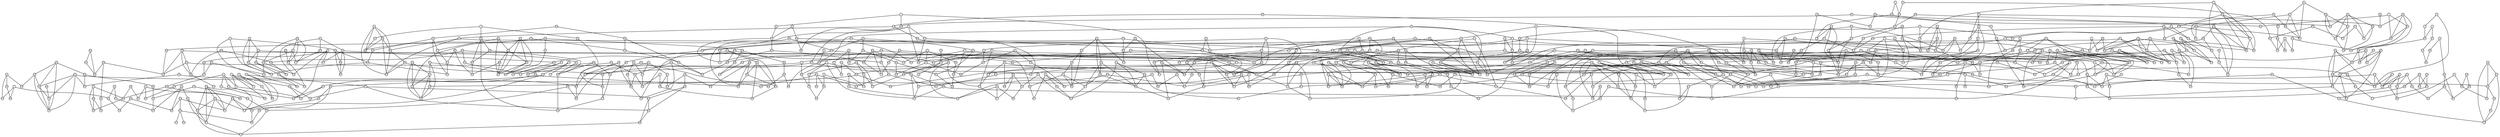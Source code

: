graph G { 
 overlap=false; 
 size = "100,100"; 
node [shape=circle, fixedsize=true, fontsize=5, height=.15];
0[ pos = "7.8,0.1" , label = "0" ]
1[ pos = "1.9,4.8" , label = "1" ]
2[ pos = "4.6,9.2" , label = "2" ]
3[ pos = "5.7,8.8" , label = "3" ]
4[ pos = "6.4,5.5" , label = "4" ]
5[ pos = "9.3,8.6" , label = "5" ]
6[ pos = "6.9,6.4" , label = "6" ]
7[ pos = "5.1,1.3" , label = "7" ]
8[ pos = "0.4,1.3" , label = "8" ]
9[ pos = "2.3,6.5" , label = "9" ]
10[ pos = "0.8,1.2" , label = "10" ]
11[ pos = "9.5,3.2" , label = "11" ]
12[ pos = "4.6,4" , label = "12" ]
13[ pos = "9.7,3.6" , label = "13" ]
14[ pos = "1.5,7.7" , label = "14" ]
15[ pos = "9.7,9.3" , label = "15" ]
16[ pos = "7.8,6.8" , label = "16" ]
17[ pos = "9.4,2.5" , label = "17" ]
18[ pos = "1.2,5.1" , label = "18" ]
19[ pos = "6.5,7.6" , label = "19" ]
20[ pos = "5.8,5.8" , label = "20" ]
21[ pos = "6.2,8" , label = "21" ]
22[ pos = "2.2,6.6" , label = "22" ]
23[ pos = "9.3,7.9" , label = "23" ]
24[ pos = "7.9,6.8" , label = "24" ]
25[ pos = "4.4,3.9" , label = "25" ]
26[ pos = "8.1,3.9" , label = "26" ]
27[ pos = "7.1,2.7" , label = "27" ]
28[ pos = "3.1,2" , label = "28" ]
29[ pos = "1.6,4.7" , label = "29" ]
30[ pos = "4.9,6.5" , label = "30" ]
31[ pos = "9.2,2.8" , label = "31" ]
32[ pos = "3.4,8.6" , label = "32" ]
33[ pos = "0.5,4.6" , label = "33" ]
34[ pos = "9,7" , label = "34" ]
35[ pos = "2.3,4.8" , label = "35" ]
36[ pos = "8,3.7" , label = "36" ]
37[ pos = "2.8,5.4" , label = "37" ]
38[ pos = "0.3,7.4" , label = "38" ]
39[ pos = "3.3,3.4" , label = "39" ]
40[ pos = "9.4,7.7" , label = "40" ]
41[ pos = "7.3,7.5" , label = "41" ]
42[ pos = "6.8,9.7" , label = "42" ]
43[ pos = "5.5,0" , label = "43" ]
44[ pos = "6.9,2.3" , label = "44" ]
45[ pos = "9.9,1.9" , label = "45" ]
46[ pos = "8.8,9.1" , label = "46" ]
47[ pos = "9.9,2.2" , label = "47" ]
48[ pos = "7.8,0.4" , label = "48" ]
49[ pos = "2.1,2" , label = "49" ]
50[ pos = "2.6,9.6" , label = "50" ]
51[ pos = "2,0.6" , label = "51" ]
52[ pos = "3.3,4.9" , label = "52" ]
53[ pos = "6,8.9" , label = "53" ]
54[ pos = "7.5,4.6" , label = "54" ]
55[ pos = "7.5,2.1" , label = "55" ]
56[ pos = "7.5,0.1" , label = "56" ]
57[ pos = "9.7,4.4" , label = "57" ]
58[ pos = "5,0.4" , label = "58" ]
59[ pos = "9.6,1.9" , label = "59" ]
60[ pos = "2.7,9.5" , label = "60" ]
61[ pos = "3.8,1.5" , label = "61" ]
62[ pos = "3.8,3.7" , label = "62" ]
63[ pos = "9,1.6" , label = "63" ]
64[ pos = "9.3,6.3" , label = "64" ]
65[ pos = "8.8,1.9" , label = "65" ]
66[ pos = "5.9,0.9" , label = "66" ]
67[ pos = "7.7,4.4" , label = "67" ]
68[ pos = "1,3.8" , label = "68" ]
69[ pos = "8.5,3.7" , label = "69" ]
70[ pos = "3.6,6.1" , label = "70" ]
71[ pos = "5.8,1.1" , label = "71" ]
72[ pos = "6.2,0.7" , label = "72" ]
73[ pos = "0.7,1.2" , label = "73" ]
74[ pos = "1.1,5.5" , label = "74" ]
75[ pos = "8.3,9" , label = "75" ]
76[ pos = "5,2.2" , label = "76" ]
77[ pos = "5.8,8.9" , label = "77" ]
78[ pos = "1.1,0" , label = "78" ]
79[ pos = "5.7,0.5" , label = "79" ]
80[ pos = "6.3,9.8" , label = "80" ]
81[ pos = "7.6,2.2" , label = "81" ]
82[ pos = "0.7,5.4" , label = "82" ]
83[ pos = "1.8,1.7" , label = "83" ]
84[ pos = "4.4,5.6" , label = "84" ]
85[ pos = "5.4,8" , label = "85" ]
86[ pos = "1.7,1.2" , label = "86" ]
87[ pos = "4.3,3.1" , label = "87" ]
88[ pos = "2,5.1" , label = "88" ]
89[ pos = "9.5,8.3" , label = "89" ]
90[ pos = "0.6,7.8" , label = "90" ]
91[ pos = "2.6,0.9" , label = "91" ]
92[ pos = "5.2,8.4" , label = "92" ]
93[ pos = "5,6.4" , label = "93" ]
94[ pos = "8.4,0.7" , label = "94" ]
95[ pos = "2.1,4.7" , label = "95" ]
96[ pos = "0.5,9.7" , label = "96" ]
97[ pos = "2.1,6.4" , label = "97" ]
98[ pos = "5.1,9.1" , label = "98" ]
99[ pos = "8.1,9.5" , label = "99" ]
100[ pos = "4.7,8.7" , label = "100" ]
101[ pos = "2.7,1.6" , label = "101" ]
102[ pos = "5.2,7.1" , label = "102" ]
103[ pos = "4.7,2.4" , label = "103" ]
104[ pos = "2.2,4.2" , label = "104" ]
105[ pos = "5.9,8" , label = "105" ]
106[ pos = "2.1,8.5" , label = "106" ]
107[ pos = "8.9,7.3" , label = "107" ]
108[ pos = "2.1,3.9" , label = "108" ]
109[ pos = "8.9,0.5" , label = "109" ]
110[ pos = "9.9,1" , label = "110" ]
111[ pos = "0.4,5.6" , label = "111" ]
112[ pos = "6,7.7" , label = "112" ]
113[ pos = "2.1,1.1" , label = "113" ]
114[ pos = "2.1,5.4" , label = "114" ]
115[ pos = "5.9,2" , label = "115" ]
116[ pos = "4.2,8.6" , label = "116" ]
117[ pos = "3.7,4.6" , label = "117" ]
118[ pos = "5.7,8.4" , label = "118" ]
119[ pos = "7,3.1" , label = "119" ]
120[ pos = "7.9,2.9" , label = "120" ]
121[ pos = "1.2,5.2" , label = "121" ]
122[ pos = "6.7,5.3" , label = "122" ]
123[ pos = "2.5,8.8" , label = "123" ]
124[ pos = "9.3,6.7" , label = "124" ]
125[ pos = "4.6,9.2" , label = "125" ]
126[ pos = "7.7,5" , label = "126" ]
127[ pos = "4.8,3.7" , label = "127" ]
128[ pos = "8,2.1" , label = "128" ]
129[ pos = "0.1,5.3" , label = "129" ]
130[ pos = "7.6,1.2" , label = "130" ]
131[ pos = "7.3,7" , label = "131" ]
132[ pos = "9.8,1" , label = "132" ]
133[ pos = "1.6,0.8" , label = "133" ]
134[ pos = "4.7,3.8" , label = "134" ]
135[ pos = "3.9,2.6" , label = "135" ]
136[ pos = "1.9,0.3" , label = "136" ]
137[ pos = "7.8,8.6" , label = "137" ]
138[ pos = "5.7,5.5" , label = "138" ]
139[ pos = "7.5,0.2" , label = "139" ]
140[ pos = "2.2,2.1" , label = "140" ]
141[ pos = "4.6,5.2" , label = "141" ]
142[ pos = "2.3,4.6" , label = "142" ]
143[ pos = "8.9,5.5" , label = "143" ]
144[ pos = "6.8,4.2" , label = "144" ]
145[ pos = "0.8,4.4" , label = "145" ]
146[ pos = "5.4,8.2" , label = "146" ]
147[ pos = "6.6,0.5" , label = "147" ]
148[ pos = "4.4,3.4" , label = "148" ]
149[ pos = "1.3,9.1" , label = "149" ]
150[ pos = "7.2,0.4" , label = "150" ]
151[ pos = "6.9,4.3" , label = "151" ]
152[ pos = "6,4.7" , label = "152" ]
153[ pos = "3,6.9" , label = "153" ]
154[ pos = "5.5,5.7" , label = "154" ]
155[ pos = "7.1,7.7" , label = "155" ]
156[ pos = "3,1.7" , label = "156" ]
157[ pos = "2.9,0.5" , label = "157" ]
158[ pos = "6.3,7.1" , label = "158" ]
159[ pos = "6.1,8.3" , label = "159" ]
160[ pos = "6.5,2.1" , label = "160" ]
161[ pos = "7.9,2" , label = "161" ]
162[ pos = "5.5,4.5" , label = "162" ]
163[ pos = "7.7,0" , label = "163" ]
164[ pos = "7.9,9" , label = "164" ]
165[ pos = "9.1,0.3" , label = "165" ]
166[ pos = "4.6,6.1" , label = "166" ]
167[ pos = "4.7,0.6" , label = "167" ]
168[ pos = "6,2.9" , label = "168" ]
169[ pos = "7.5,1.5" , label = "169" ]
170[ pos = "8.6,9.8" , label = "170" ]
171[ pos = "4.5,6.8" , label = "171" ]
172[ pos = "1.5,2.6" , label = "172" ]
173[ pos = "7.3,3.1" , label = "173" ]
174[ pos = "9.7,8.6" , label = "174" ]
175[ pos = "1.4,1.5" , label = "175" ]
176[ pos = "6,9.4" , label = "176" ]
177[ pos = "3.5,1.5" , label = "177" ]
178[ pos = "3.9,1.2" , label = "178" ]
179[ pos = "1.5,7.1" , label = "179" ]
180[ pos = "5.4,5.9" , label = "180" ]
181[ pos = "7.4,5.2" , label = "181" ]
182[ pos = "2,2.1" , label = "182" ]
183[ pos = "5.9,3.2" , label = "183" ]
184[ pos = "0.2,8.6" , label = "184" ]
185[ pos = "0,8.8" , label = "185" ]
186[ pos = "8.5,4.5" , label = "186" ]
187[ pos = "5.6,5.2" , label = "187" ]
188[ pos = "7.1,8.2" , label = "188" ]
189[ pos = "8.3,2.1" , label = "189" ]
190[ pos = "2,5" , label = "190" ]
191[ pos = "3.6,8" , label = "191" ]
192[ pos = "4.4,2.3" , label = "192" ]
193[ pos = "9.6,3.5" , label = "193" ]
194[ pos = "8.7,1.1" , label = "194" ]
195[ pos = "0.6,4.1" , label = "195" ]
196[ pos = "7,8.1" , label = "196" ]
197[ pos = "4.5,4.2" , label = "197" ]
198[ pos = "5.4,5.6" , label = "198" ]
199[ pos = "7.5,5.7" , label = "199" ]
200[ pos = "4.3,2.7" , label = "200" ]
201[ pos = "9.7,8" , label = "201" ]
202[ pos = "7.2,0.6" , label = "202" ]
203[ pos = "8.4,4.3" , label = "203" ]
204[ pos = "4,2" , label = "204" ]
205[ pos = "1.6,6" , label = "205" ]
206[ pos = "7,5.2" , label = "206" ]
207[ pos = "4.1,1.4" , label = "207" ]
208[ pos = "7.5,8.9" , label = "208" ]
209[ pos = "4.9,6.2" , label = "209" ]
210[ pos = "0,5.6" , label = "210" ]
211[ pos = "5.5,2.3" , label = "211" ]
212[ pos = "8.9,0.1" , label = "212" ]
213[ pos = "1.7,9.5" , label = "213" ]
214[ pos = "5.7,4.4" , label = "214" ]
215[ pos = "0.4,5.2" , label = "215" ]
216[ pos = "7.1,0.2" , label = "216" ]
217[ pos = "8.4,4.3" , label = "217" ]
218[ pos = "6,6.9" , label = "218" ]
219[ pos = "3.9,0" , label = "219" ]
220[ pos = "8.9,5.5" , label = "220" ]
221[ pos = "1.2,5.9" , label = "221" ]
222[ pos = "6,5.3" , label = "222" ]
223[ pos = "2.5,3.5" , label = "223" ]
224[ pos = "4.2,7.4" , label = "224" ]
225[ pos = "5,9.5" , label = "225" ]
226[ pos = "8.2,5.7" , label = "226" ]
227[ pos = "7,2.3" , label = "227" ]
228[ pos = "5.8,8.7" , label = "228" ]
229[ pos = "7.1,6.8" , label = "229" ]
230[ pos = "3.2,7.5" , label = "230" ]
231[ pos = "2,5.5" , label = "231" ]
232[ pos = "2.9,0.5" , label = "232" ]
233[ pos = "9.9,4.1" , label = "233" ]
234[ pos = "2.6,9" , label = "234" ]
235[ pos = "4.1,6.7" , label = "235" ]
236[ pos = "4.5,5.4" , label = "236" ]
237[ pos = "2.6,0.5" , label = "237" ]
238[ pos = "5.9,0.3" , label = "238" ]
239[ pos = "9.3,5.4" , label = "239" ]
240[ pos = "7.7,9.5" , label = "240" ]
241[ pos = "0.1,1.2" , label = "241" ]
242[ pos = "5.2,7.1" , label = "242" ]
243[ pos = "8.7,1.1" , label = "243" ]
244[ pos = "5.8,5.8" , label = "244" ]
245[ pos = "3.1,4.2" , label = "245" ]
246[ pos = "8.6,5.1" , label = "246" ]
247[ pos = "9.8,6.7" , label = "247" ]
248[ pos = "0.8,4.9" , label = "248" ]
249[ pos = "0.9,8.6" , label = "249" ]
250[ pos = "3.9,0.2" , label = "250" ]
251[ pos = "5.3,3.6" , label = "251" ]
252[ pos = "0.8,3.1" , label = "252" ]
253[ pos = "9.4,6.8" , label = "253" ]
254[ pos = "3.4,8.7" , label = "254" ]
255[ pos = "7.4,6.4" , label = "255" ]
256[ pos = "8.2,7.5" , label = "256" ]
257[ pos = "7.6,8.6" , label = "257" ]
258[ pos = "4.6,1.5" , label = "258" ]
259[ pos = "9.7,5.6" , label = "259" ]
260[ pos = "7.4,8" , label = "260" ]
261[ pos = "5.1,1.2" , label = "261" ]
262[ pos = "8.4,0.1" , label = "262" ]
263[ pos = "7.9,9.2" , label = "263" ]
264[ pos = "0.2,8.8" , label = "264" ]
265[ pos = "3.1,9.3" , label = "265" ]
266[ pos = "9.1,8.4" , label = "266" ]
267[ pos = "2.9,9.9" , label = "267" ]
268[ pos = "6.8,2.3" , label = "268" ]
269[ pos = "1.9,0.2" , label = "269" ]
270[ pos = "6.2,9.3" , label = "270" ]
271[ pos = "6.6,9.6" , label = "271" ]
272[ pos = "2,9.4" , label = "272" ]
273[ pos = "3.5,1.8" , label = "273" ]
274[ pos = "1,3.2" , label = "274" ]
275[ pos = "2.7,3.6" , label = "275" ]
276[ pos = "6.5,7.8" , label = "276" ]
277[ pos = "4.8,4.9" , label = "277" ]
278[ pos = "3.1,2.7" , label = "278" ]
279[ pos = "9.3,3.3" , label = "279" ]
280[ pos = "1.6,2.4" , label = "280" ]
281[ pos = "2.6,5.9" , label = "281" ]
282[ pos = "6.1,0.7" , label = "282" ]
283[ pos = "5.8,2.9" , label = "283" ]
284[ pos = "8.3,3" , label = "284" ]
285[ pos = "3.1,9.7" , label = "285" ]
286[ pos = "2.3,5" , label = "286" ]
287[ pos = "4.6,4.4" , label = "287" ]
288[ pos = "4.4,8.1" , label = "288" ]
289[ pos = "6.2,0.6" , label = "289" ]
290[ pos = "6.5,8.9" , label = "290" ]
291[ pos = "4.2,3" , label = "291" ]
292[ pos = "1.9,4.2" , label = "292" ]
293[ pos = "7.9,0.2" , label = "293" ]
294[ pos = "7,7.3" , label = "294" ]
295[ pos = "8.7,3.8" , label = "295" ]
296[ pos = "4.9,6.5" , label = "296" ]
297[ pos = "4.9,1" , label = "297" ]
298[ pos = "7.3,0.7" , label = "298" ]
299[ pos = "9.1,5.6" , label = "299" ]
300[ pos = "3.7,7.5" , label = "300" ]
301[ pos = "0.5,1.3" , label = "301" ]
302[ pos = "2.5,5.1" , label = "302" ]
303[ pos = "0.9,2.1" , label = "303" ]
304[ pos = "3.2,2.3" , label = "304" ]
305[ pos = "8,9.8" , label = "305" ]
306[ pos = "6.5,7.4" , label = "306" ]
307[ pos = "2.8,3.6" , label = "307" ]
308[ pos = "1.7,6" , label = "308" ]
309[ pos = "3.9,3.9" , label = "309" ]
310[ pos = "3.3,2.6" , label = "310" ]
311[ pos = "2.9,3.4" , label = "311" ]
312[ pos = "9.2,7.8" , label = "312" ]
313[ pos = "4.5,1.7" , label = "313" ]
314[ pos = "3.7,3.6" , label = "314" ]
315[ pos = "2.5,2.7" , label = "315" ]
316[ pos = "1.1,3" , label = "316" ]
317[ pos = "4,8.8" , label = "317" ]
318[ pos = "8.2,0.1" , label = "318" ]
319[ pos = "1,6.6" , label = "319" ]
320[ pos = "2.4,9" , label = "320" ]
321[ pos = "6.4,8.9" , label = "321" ]
322[ pos = "6.4,4.5" , label = "322" ]
323[ pos = "2.6,3.3" , label = "323" ]
324[ pos = "5.7,6.5" , label = "324" ]
325[ pos = "7.2,4.2" , label = "325" ]
326[ pos = "4.3,5.3" , label = "326" ]
327[ pos = "7.6,8.7" , label = "327" ]
328[ pos = "3.1,2.1" , label = "328" ]
329[ pos = "5.6,2.1" , label = "329" ]
330[ pos = "1,8.1" , label = "330" ]
331[ pos = "4.8,7.3" , label = "331" ]
332[ pos = "1.2,4" , label = "332" ]
333[ pos = "6.2,4.6" , label = "333" ]
334[ pos = "4.1,2.4" , label = "334" ]
335[ pos = "1.2,1.7" , label = "335" ]
336[ pos = "6.6,2.9" , label = "336" ]
337[ pos = "0.7,8.2" , label = "337" ]
338[ pos = "2.6,3.3" , label = "338" ]
339[ pos = "1.6,8.3" , label = "339" ]
340[ pos = "5,4" , label = "340" ]
341[ pos = "2.5,4.5" , label = "341" ]
342[ pos = "9.4,5.3" , label = "342" ]
343[ pos = "8.5,7.7" , label = "343" ]
344[ pos = "7.5,4.1" , label = "344" ]
345[ pos = "9.8,3.7" , label = "345" ]
346[ pos = "2.3,9.8" , label = "346" ]
347[ pos = "1,8.7" , label = "347" ]
348[ pos = "9,2.4" , label = "348" ]
349[ pos = "3.3,3.1" , label = "349" ]
350[ pos = "4.8,9.7" , label = "350" ]
351[ pos = "4.9,1.4" , label = "351" ]
352[ pos = "7.8,0.8" , label = "352" ]
353[ pos = "9.7,5.6" , label = "353" ]
354[ pos = "9.3,6.5" , label = "354" ]
355[ pos = "9.1,9.5" , label = "355" ]
356[ pos = "0.5,1.6" , label = "356" ]
357[ pos = "4,9.9" , label = "357" ]
358[ pos = "2.2,2.5" , label = "358" ]
359[ pos = "2.9,9.7" , label = "359" ]
360[ pos = "6.7,7.9" , label = "360" ]
361[ pos = "8.6,9" , label = "361" ]
362[ pos = "7.8,9.6" , label = "362" ]
363[ pos = "2.9,6.8" , label = "363" ]
364[ pos = "7.3,6.2" , label = "364" ]
365[ pos = "5.2,2.1" , label = "365" ]
366[ pos = "1.1,5.3" , label = "366" ]
367[ pos = "8.8,4.2" , label = "367" ]
368[ pos = "6.1,8.5" , label = "368" ]
369[ pos = "9.8,0.6" , label = "369" ]
370[ pos = "5,9" , label = "370" ]
371[ pos = "0.1,0.7" , label = "371" ]
372[ pos = "5.8,4.1" , label = "372" ]
373[ pos = "5.9,8" , label = "373" ]
374[ pos = "1.9,8.8" , label = "374" ]
375[ pos = "2.9,8.6" , label = "375" ]
376[ pos = "6.7,1.5" , label = "376" ]
377[ pos = "2.8,9.7" , label = "377" ]
378[ pos = "6.4,5.7" , label = "378" ]
379[ pos = "1.8,3.7" , label = "379" ]
380[ pos = "7.1,7" , label = "380" ]
381[ pos = "5.8,8.2" , label = "381" ]
382[ pos = "7.5,4.6" , label = "382" ]
383[ pos = "7.6,8.8" , label = "383" ]
384[ pos = "8.3,7.5" , label = "384" ]
385[ pos = "9.4,8.5" , label = "385" ]
386[ pos = "6.5,9.5" , label = "386" ]
387[ pos = "9.3,7.5" , label = "387" ]
388[ pos = "8.8,5.2" , label = "388" ]
389[ pos = "5.6,0.7" , label = "389" ]
390[ pos = "9.2,8.5" , label = "390" ]
391[ pos = "4.5,5.9" , label = "391" ]
392[ pos = "5.3,2.5" , label = "392" ]
393[ pos = "0.9,1.7" , label = "393" ]
394[ pos = "8.2,2.7" , label = "394" ]
395[ pos = "5.4,0.5" , label = "395" ]
396[ pos = "4.9,6.4" , label = "396" ]
397[ pos = "4,7.6" , label = "397" ]
398[ pos = "6.3,1.6" , label = "398" ]
399[ pos = "6.4,9.8" , label = "399" ]
400[ pos = "9.1,1" , label = "400" ]
401[ pos = "8.4,0.8" , label = "401" ]
402[ pos = "5.7,2.9" , label = "402" ]
403[ pos = "8.4,4.5" , label = "403" ]
404[ pos = "8.1,4" , label = "404" ]
405[ pos = "0.5,7.3" , label = "405" ]
406[ pos = "7.7,0.2" , label = "406" ]
407[ pos = "8.4,3" , label = "407" ]
408[ pos = "2.8,9.3" , label = "408" ]
409[ pos = "4.7,6.2" , label = "409" ]
410[ pos = "7.2,5.3" , label = "410" ]
411[ pos = "6.8,7.3" , label = "411" ]
412[ pos = "1.8,0.8" , label = "412" ]
413[ pos = "4.9,3.3" , label = "413" ]
414[ pos = "7.6,1.3" , label = "414" ]
415[ pos = "3.1,6.8" , label = "415" ]
416[ pos = "7.5,6.7" , label = "416" ]
417[ pos = "2.8,3.2" , label = "417" ]
418[ pos = "9.6,1.2" , label = "418" ]
419[ pos = "3,2.9" , label = "419" ]
420[ pos = "0.4,3.5" , label = "420" ]
421[ pos = "5.4,8.2" , label = "421" ]
422[ pos = "8.9,3.9" , label = "422" ]
423[ pos = "1.2,1.7" , label = "423" ]
424[ pos = "8.4,1.2" , label = "424" ]
425[ pos = "8,5.7" , label = "425" ]
426[ pos = "6.5,0" , label = "426" ]
427[ pos = "3,3.5" , label = "427" ]
428[ pos = "6,3.2" , label = "428" ]
429[ pos = "2,3.6" , label = "429" ]
430[ pos = "4.5,5.2" , label = "430" ]
431[ pos = "0.4,2.1" , label = "431" ]
432[ pos = "7.1,3.3" , label = "432" ]
433[ pos = "0.5,2" , label = "433" ]
434[ pos = "9.7,3.5" , label = "434" ]
435[ pos = "4.9,0.2" , label = "435" ]
436[ pos = "7,0.4" , label = "436" ]
437[ pos = "8.4,1.2" , label = "437" ]
438[ pos = "9.5,4.8" , label = "438" ]
439[ pos = "2.9,7.9" , label = "439" ]
440[ pos = "6,6.1" , label = "440" ]
441[ pos = "8.8,7.8" , label = "441" ]
442[ pos = "1.3,7.1" , label = "442" ]
443[ pos = "6.5,7.3" , label = "443" ]
444[ pos = "0.3,8.6" , label = "444" ]
445[ pos = "1,0" , label = "445" ]
446[ pos = "9,6.6" , label = "446" ]
447[ pos = "7.3,6.1" , label = "447" ]
448[ pos = "5.1,7.9" , label = "448" ]
449[ pos = "8.1,4.9" , label = "449" ]
450[ pos = "1.4,8.3" , label = "450" ]
451[ pos = "5.1,3.7" , label = "451" ]
452[ pos = "8.7,8.7" , label = "452" ]
453[ pos = "4.9,8.2" , label = "453" ]
454[ pos = "8.7,7.8" , label = "454" ]
455[ pos = "1.3,0" , label = "455" ]
456[ pos = "9.2,0.2" , label = "456" ]
457[ pos = "7.8,0.5" , label = "457" ]
458[ pos = "7.3,4.3" , label = "458" ]
459[ pos = "7.9,2.8" , label = "459" ]
460[ pos = "2.9,4.1" , label = "460" ]
461[ pos = "2.8,7.1" , label = "461" ]
462[ pos = "0.7,0.2" , label = "462" ]
463[ pos = "3.3,5.9" , label = "463" ]
464[ pos = "8.1,6.6" , label = "464" ]
465[ pos = "6,4.7" , label = "465" ]
466[ pos = "4.9,6.3" , label = "466" ]
467[ pos = "8.4,3.6" , label = "467" ]
468[ pos = "0.2,3.3" , label = "468" ]
469[ pos = "7,8.9" , label = "469" ]
470[ pos = "6.4,8.4" , label = "470" ]
471[ pos = "8.9,0.8" , label = "471" ]
472[ pos = "3.8,1.9" , label = "472" ]
473[ pos = "1.3,1.1" , label = "473" ]
474[ pos = "1.5,4.4" , label = "474" ]
475[ pos = "9.1,9.6" , label = "475" ]
476[ pos = "8.5,1.9" , label = "476" ]
477[ pos = "6.8,4.5" , label = "477" ]
478[ pos = "7.3,0.1" , label = "478" ]
479[ pos = "5.6,0.6" , label = "479" ]
480[ pos = "6.7,1.6" , label = "480" ]
481[ pos = "5.4,6.9" , label = "481" ]
482[ pos = "3.1,3.8" , label = "482" ]
483[ pos = "5.7,3.3" , label = "483" ]
484[ pos = "2.4,2.8" , label = "484" ]
485[ pos = "2.2,4" , label = "485" ]
486[ pos = "6.4,6.4" , label = "486" ]
487[ pos = "4.8,0.2" , label = "487" ]
488[ pos = "3.5,1.3" , label = "488" ]
489[ pos = "6.5,5" , label = "489" ]
490[ pos = "5.8,5.6" , label = "490" ]
491[ pos = "4.7,9.5" , label = "491" ]
492[ pos = "2.7,1.5" , label = "492" ]
493[ pos = "4,0.1" , label = "493" ]
494[ pos = "6.8,4.8" , label = "494" ]
495[ pos = "0.7,8.7" , label = "495" ]
496[ pos = "6.4,6.1" , label = "496" ]
497[ pos = "5.6,4.7" , label = "497" ]
498[ pos = "5.2,1.4" , label = "498" ]
499[ pos = "8,2.8" , label = "499" ]
500[ pos = "9.4,5.5" , label = "500" ]
501[ pos = "6.8,1" , label = "501" ]
502[ pos = "7.1,6.8" , label = "502" ]
503[ pos = "1.2,0.6" , label = "503" ]
504[ pos = "8.1,2.9" , label = "504" ]
505[ pos = "5.7,9.1" , label = "505" ]
506[ pos = "3.7,0.4" , label = "506" ]
507[ pos = "3.9,6.4" , label = "507" ]
508[ pos = "7.1,7.9" , label = "508" ]
509[ pos = "6.5,3.9" , label = "509" ]
510[ pos = "8,2.5" , label = "510" ]
511[ pos = "7.8,9.6" , label = "511" ]
512[ pos = "3.8,3.5" , label = "512" ]
513[ pos = "4.4,4.2" , label = "513" ]
514[ pos = "0.1,2.4" , label = "514" ]
515[ pos = "7,4.7" , label = "515" ]
516[ pos = "3.1,9" , label = "516" ]
517[ pos = "5.7,0.2" , label = "517" ]
518[ pos = "1,2.1" , label = "518" ]
519[ pos = "0.9,9.2" , label = "519" ]
520[ pos = "5,6.6" , label = "520" ]
521[ pos = "3.5,8.7" , label = "521" ]
522[ pos = "2.2,7.4" , label = "522" ]
523[ pos = "5.1,4.5" , label = "523" ]
524[ pos = "0.6,6.9" , label = "524" ]
525[ pos = "3.6,8.6" , label = "525" ]
526[ pos = "9.4,1.4" , label = "526" ]
527[ pos = "8.2,8.4" , label = "527" ]
528[ pos = "4.9,7.8" , label = "528" ]
529[ pos = "2.7,0.2" , label = "529" ]
530[ pos = "0.3,4.9" , label = "530" ]
531[ pos = "0.1,8.6" , label = "531" ]
532[ pos = "4,5.8" , label = "532" ]
533[ pos = "8.9,5" , label = "533" ]
534[ pos = "7.9,9.8" , label = "534" ]
535[ pos = "9.4,8.1" , label = "535" ]
536[ pos = "1.6,3" , label = "536" ]
537[ pos = "2,9" , label = "537" ]
538[ pos = "5.6,2.4" , label = "538" ]
539[ pos = "3.5,6.2" , label = "539" ]
540[ pos = "9.3,7.1" , label = "540" ]
541[ pos = "0,3.9" , label = "541" ]
542[ pos = "3.7,3.5" , label = "542" ]
543[ pos = "7.5,3.9" , label = "543" ]
544[ pos = "1.3,0.2" , label = "544" ]
545[ pos = "4.1,6.8" , label = "545" ]
546[ pos = "5.2,4.3" , label = "546" ]
547[ pos = "5.5,4.4" , label = "547" ]
548[ pos = "5.3,4.4" , label = "548" ]
549[ pos = "9.4,8.5" , label = "549" ]
550[ pos = "9.4,4.1" , label = "550" ]
551[ pos = "6.6,6.2" , label = "551" ]
552[ pos = "2.3,3.9" , label = "552" ]
553[ pos = "5.2,3.1" , label = "553" ]
554[ pos = "6.3,3.9" , label = "554" ]
555[ pos = "9.4,0.8" , label = "555" ]
556[ pos = "6.2,4.6" , label = "556" ]
557[ pos = "9.9,9.9" , label = "557" ]
558[ pos = "8.1,7.4" , label = "558" ]
559[ pos = "3.8,4.7" , label = "559" ]
560[ pos = "7.7,3.2" , label = "560" ]
561[ pos = "1.5,8.1" , label = "561" ]
562[ pos = "2.7,7" , label = "562" ]
563[ pos = "2.5,8" , label = "563" ]
564[ pos = "6.6,7.1" , label = "564" ]
565[ pos = "1.7,6" , label = "565" ]
566[ pos = "6.4,3.6" , label = "566" ]
567[ pos = "2.2,8.7" , label = "567" ]
568[ pos = "7.5,2.6" , label = "568" ]
569[ pos = "1.9,3.8" , label = "569" ]
570[ pos = "1.7,6.5" , label = "570" ]
571[ pos = "9.8,3.1" , label = "571" ]
572[ pos = "6.3,9.7" , label = "572" ]
573[ pos = "8.3,9.7" , label = "573" ]
574[ pos = "7.1,7.3" , label = "574" ]
575[ pos = "4.4,0" , label = "575" ]
576[ pos = "0.5,5.9" , label = "576" ]
577[ pos = "8.1,8.4" , label = "577" ]
578[ pos = "8.2,5.8" , label = "578" ]
579[ pos = "1.7,4.8" , label = "579" ]
580[ pos = "3,3.4" , label = "580" ]
581[ pos = "0.9,9.4" , label = "581" ]
582[ pos = "7,8.3" , label = "582" ]
583[ pos = "3.4,9.7" , label = "583" ]
584[ pos = "6.2,0.5" , label = "584" ]
585[ pos = "3.5,7.9" , label = "585" ]
586[ pos = "2.2,8.5" , label = "586" ]
587[ pos = "6.3,8.5" , label = "587" ]
588[ pos = "8.2,4.6" , label = "588" ]
589[ pos = "8.2,5.4" , label = "589" ]
590[ pos = "1.9,2.6" , label = "590" ]
591[ pos = "0.6,7.7" , label = "591" ]
592[ pos = "3.8,8.8" , label = "592" ]
593[ pos = "1.3,2" , label = "593" ]
594[ pos = "4.6,3" , label = "594" ]
595[ pos = "6.8,2.8" , label = "595" ]
596[ pos = "1.7,2.9" , label = "596" ]
597[ pos = "7.5,3.9" , label = "597" ]
598[ pos = "6.5,6.1" , label = "598" ]
599[ pos = "3.7,2.7" , label = "599" ]
600[ pos = "6.6,2.4" , label = "600" ]
601[ pos = "5.8,8.8" , label = "601" ]
602[ pos = "1,2.1" , label = "602" ]
603[ pos = "2.5,9.2" , label = "603" ]
604[ pos = "1.9,0.8" , label = "604" ]
605[ pos = "9.8,9.1" , label = "605" ]
606[ pos = "8.6,0.5" , label = "606" ]
607[ pos = "2,2.4" , label = "607" ]
608[ pos = "4.5,3.3" , label = "608" ]
609[ pos = "9.6,4.3" , label = "609" ]
610[ pos = "1.6,1.7" , label = "610" ]
611[ pos = "7.2,8.5" , label = "611" ]
612[ pos = "4.6,9.9" , label = "612" ]
613[ pos = "2.4,1.1" , label = "613" ]
614[ pos = "6,6.1" , label = "614" ]
615[ pos = "9,7.8" , label = "615" ]
616[ pos = "3.8,0.1" , label = "616" ]
617[ pos = "1.8,4.8" , label = "617" ]
618[ pos = "2.2,4.3" , label = "618" ]
619[ pos = "9.2,9.4" , label = "619" ]
620[ pos = "0.3,9.1" , label = "620" ]
621[ pos = "8.5,4.2" , label = "621" ]
622[ pos = "4.8,5.7" , label = "622" ]
623[ pos = "6.6,9.3" , label = "623" ]
624[ pos = "4.2,1.5" , label = "624" ]
625[ pos = "3.6,5.8" , label = "625" ]
626[ pos = "3.2,6" , label = "626" ]
627[ pos = "4.3,3" , label = "627" ]
628[ pos = "1.1,6.8" , label = "628" ]
629[ pos = "4.2,7.1" , label = "629" ]
630[ pos = "8.1,8.4" , label = "630" ]
631[ pos = "0.1,1.9" , label = "631" ]
632[ pos = "8.5,1.9" , label = "632" ]
633[ pos = "1.9,6" , label = "633" ]
634[ pos = "1.5,1.2" , label = "634" ]
635[ pos = "5.4,7" , label = "635" ]
636[ pos = "5.5,9.1" , label = "636" ]
637[ pos = "1.2,0.3" , label = "637" ]
638[ pos = "0,3.1" , label = "638" ]
639[ pos = "4.8,4.2" , label = "639" ]
640[ pos = "4.6,8.4" , label = "640" ]
641[ pos = "0.1,3" , label = "641" ]
642[ pos = "9.7,9.6" , label = "642" ]
643[ pos = "6,0.8" , label = "643" ]
644[ pos = "1.6,5.4" , label = "644" ]
645[ pos = "3.2,5" , label = "645" ]
646[ pos = "3.9,3.3" , label = "646" ]
647[ pos = "2.1,2.4" , label = "647" ]
648[ pos = "0.5,4.1" , label = "648" ]
649[ pos = "3.6,7.2" , label = "649" ]
650[ pos = "5.3,4.2" , label = "650" ]
651[ pos = "4.2,6" , label = "651" ]
652[ pos = "3.3,0.7" , label = "652" ]
653[ pos = "6.3,3.3" , label = "653" ]
654[ pos = "3.8,6.3" , label = "654" ]
655[ pos = "2.8,3.6" , label = "655" ]
656[ pos = "9.9,2.9" , label = "656" ]
657[ pos = "6.6,9.6" , label = "657" ]
658[ pos = "7.7,7.8" , label = "658" ]
659[ pos = "5.7,9.4" , label = "659" ]
660[ pos = "3.3,8.9" , label = "660" ]
661[ pos = "9.6,7.2" , label = "661" ]
662[ pos = "7.4,1.7" , label = "662" ]
663[ pos = "4.8,7.9" , label = "663" ]
664[ pos = "5.8,8.5" , label = "664" ]
665[ pos = "0.3,6.3" , label = "665" ]
666[ pos = "7.9,4.6" , label = "666" ]
667[ pos = "2.3,1.3" , label = "667" ]
668[ pos = "0.5,3.8" , label = "668" ]
669[ pos = "9.8,9.5" , label = "669" ]
670[ pos = "0.1,2.6" , label = "670" ]
671[ pos = "3.1,0.1" , label = "671" ]
672[ pos = "0.7,4.9" , label = "672" ]
673[ pos = "4.9,3.7" , label = "673" ]
674[ pos = "7.9,0.6" , label = "674" ]
675[ pos = "3.1,1.2" , label = "675" ]
676[ pos = "4.7,7.9" , label = "676" ]
677[ pos = "3.6,2.2" , label = "677" ]
678[ pos = "9.6,8.5" , label = "678" ]
679[ pos = "5.3,5.5" , label = "679" ]
680[ pos = "2.2,5.7" , label = "680" ]
681[ pos = "1.8,0.1" , label = "681" ]
682[ pos = "0.3,9.4" , label = "682" ]
683[ pos = "6.6,6" , label = "683" ]
684[ pos = "8.4,1.7" , label = "684" ]
685[ pos = "5.5,8.6" , label = "685" ]
686[ pos = "9.5,3.8" , label = "686" ]
687[ pos = "3.9,5.5" , label = "687" ]
688[ pos = "3.9,4" , label = "688" ]
689[ pos = "9.2,1.8" , label = "689" ]
690[ pos = "4.7,7.5" , label = "690" ]
691[ pos = "3.1,9.4" , label = "691" ]
692[ pos = "5.4,6.7" , label = "692" ]
693[ pos = "6.8,5" , label = "693" ]
694[ pos = "0.4,2.2" , label = "694" ]
695[ pos = "5.7,7.8" , label = "695" ]
696[ pos = "7.9,2.8" , label = "696" ]
697[ pos = "3.2,3.4" , label = "697" ]
698[ pos = "2.2,5" , label = "698" ]
699[ pos = "9.4,0.6" , label = "699" ]
700[ pos = "6.7,4.9" , label = "700" ]
701[ pos = "4.4,1.5" , label = "701" ]
702[ pos = "8.7,3.5" , label = "702" ]
703[ pos = "7,2.6" , label = "703" ]
704[ pos = "7.6,1.4" , label = "704" ]
705[ pos = "9.6,7.5" , label = "705" ]
706[ pos = "8.9,2.7" , label = "706" ]
707[ pos = "2.1,9.5" , label = "707" ]
708[ pos = "4.7,9" , label = "708" ]
709[ pos = "9.7,5.1" , label = "709" ]
710[ pos = "1.2,5.5" , label = "710" ]
711[ pos = "8.2,4.3" , label = "711" ]
712[ pos = "8.3,1.4" , label = "712" ]
713[ pos = "7.7,5.7" , label = "713" ]
714[ pos = "6.4,7.1" , label = "714" ]
715[ pos = "6.3,8.4" , label = "715" ]
716[ pos = "7.2,6" , label = "716" ]
717[ pos = "9.9,1.1" , label = "717" ]
718[ pos = "4.7,2.1" , label = "718" ]
719[ pos = "8.9,7.5" , label = "719" ]
720[ pos = "3.5,8.5" , label = "720" ]
721[ pos = "5,7.6" , label = "721" ]
722[ pos = "1.3,7.2" , label = "722" ]
723[ pos = "2.3,1.2" , label = "723" ]
724[ pos = "1.4,2" , label = "724" ]
725[ pos = "6.3,2.6" , label = "725" ]
726[ pos = "7.5,4.5" , label = "726" ]
727[ pos = "6.9,5.8" , label = "727" ]
728[ pos = "1.1,9.8" , label = "728" ]
729[ pos = "1.5,7.6" , label = "729" ]
730[ pos = "2.1,3.1" , label = "730" ]
731[ pos = "6,9.3" , label = "731" ]
732[ pos = "4.3,1.1" , label = "732" ]
733[ pos = "5.6,4.2" , label = "733" ]
734[ pos = "3.2,4.5" , label = "734" ]
735[ pos = "1.8,1.9" , label = "735" ]
736[ pos = "3,2" , label = "736" ]
737[ pos = "9.5,9.5" , label = "737" ]
738[ pos = "9.2,7" , label = "738" ]
739[ pos = "0.7,5.8" , label = "739" ]
740[ pos = "9,2.3" , label = "740" ]
741[ pos = "3.6,6.6" , label = "741" ]
742[ pos = "2,0.5" , label = "742" ]
743[ pos = "7.6,3.2" , label = "743" ]
744[ pos = "5.5,4.4" , label = "744" ]
745[ pos = "6,7.6" , label = "745" ]
746[ pos = "2.7,2" , label = "746" ]
747[ pos = "2.1,7" , label = "747" ]
748[ pos = "3.1,7.7" , label = "748" ]
749[ pos = "1.2,1.5" , label = "749" ]
750[ pos = "2.2,8.2" , label = "750" ]
751[ pos = "3.4,0.5" , label = "751" ]
752[ pos = "0.3,8.1" , label = "752" ]
753[ pos = "5.2,4.7" , label = "753" ]
754[ pos = "5.1,1.2" , label = "754" ]
755[ pos = "0.6,4.1" , label = "755" ]
756[ pos = "8.7,4.2" , label = "756" ]
757[ pos = "5.9,0.7" , label = "757" ]
758[ pos = "0,8.8" , label = "758" ]
759[ pos = "9.1,5.5" , label = "759" ]
760[ pos = "3.2,5.1" , label = "760" ]
761[ pos = "8.4,5.9" , label = "761" ]
762[ pos = "2.3,0.5" , label = "762" ]
763[ pos = "8.1,5.4" , label = "763" ]
764[ pos = "8.3,4.5" , label = "764" ]
765[ pos = "6.9,5.7" , label = "765" ]
766[ pos = "2.8,5.5" , label = "766" ]
767[ pos = "6.2,8.3" , label = "767" ]
768[ pos = "3.6,6.7" , label = "768" ]
769[ pos = "3,8.7" , label = "769" ]
770[ pos = "7.9,8.8" , label = "770" ]
771[ pos = "8.1,6.6" , label = "771" ]
772[ pos = "3.1,4" , label = "772" ]
773[ pos = "2.5,8.3" , label = "773" ]
774[ pos = "2.8,6.9" , label = "774" ]
775[ pos = "9,1.2" , label = "775" ]
776[ pos = "2,7.4" , label = "776" ]
777[ pos = "2.3,4.4" , label = "777" ]
778[ pos = "3.2,0.4" , label = "778" ]
779[ pos = "5,1.5" , label = "779" ]
780[ pos = "0.2,7.2" , label = "780" ]
781[ pos = "2.4,8.2" , label = "781" ]
782[ pos = "2.7,8.7" , label = "782" ]
783[ pos = "6.5,6.4" , label = "783" ]
784[ pos = "5.4,9.5" , label = "784" ]
785[ pos = "0.3,8.5" , label = "785" ]
786[ pos = "3.6,8.4" , label = "786" ]
787[ pos = "0.3,1.9" , label = "787" ]
788[ pos = "7.7,2.8" , label = "788" ]
789[ pos = "0.2,5.7" , label = "789" ]
790[ pos = "9.7,4.4" , label = "790" ]
791[ pos = "7,7" , label = "791" ]
792[ pos = "7.1,4.5" , label = "792" ]
793[ pos = "6.6,0.3" , label = "793" ]
794[ pos = "5,1.6" , label = "794" ]
795[ pos = "7,0.4" , label = "795" ]
796[ pos = "4,9.4" , label = "796" ]
797[ pos = "8.6,6.8" , label = "797" ]
798[ pos = "3.3,5.1" , label = "798" ]
799[ pos = "8.4,3.9" , label = "799" ]
0--163;
0--293;
0--406;
1--95;
1--190;
1--617;
2--125;
2--491;
2--708;
2--796;
3--601;
3--685;
4--122;
4--222;
4--378;
5--385;
5--390;
5--549;
6--229;
6--364;
6--502;
6--551;
7--261;
7--351;
7--498;
7--754;
8--241;
8--301;
9--22;
9--281;
9--774;
10--73;
10--749;
11--31;
11--193;
11--279;
11--571;
12--25;
12--134;
12--197;
12--639;
13--345;
13--434;
13--686;
14--561;
14--729;
15--605;
15--669;
15--737;
16--24;
16--416;
17--31;
17--47;
17--348;
17--656;
18--29;
18--121;
18--248;
19--276;
19--306;
19--745;
20--244;
20--440;
20--490;
20--614;
21--105;
21--276;
21--373;
21--767;
22--97;
22--747;
23--40;
23--312;
23--535;
24--464;
24--558;
24--771;
25--309;
26--36;
26--404;
26--799;
27--568;
27--703;
28--273;
28--328;
28--736;
29--474;
29--579;
30--171;
30--296;
30--396;
30--520;
31--706;
32--254;
32--720;
33--145;
33--530;
33--672;
34--107;
34--446;
34--738;
34--797;
35--142;
35--286;
36--467;
36--543;
36--560;
36--597;
37--302;
37--760;
37--766;
38--405;
38--780;
39--349;
39--542;
39--697;
40--312;
40--387;
40--705;
41--155;
41--574;
41--658;
42--240;
42--271;
42--657;
43--517;
44--227;
44--268;
45--47;
45--59;
46--361;
46--619;
48--293;
48--457;
49--140;
49--182;
50--60;
50--346;
50--377;
51--604;
51--742;
52--117;
52--645;
52--734;
53--77;
53--321;
54--126;
54--382;
54--726;
55--81;
55--227;
55--662;
56--139;
56--163;
56--478;
57--438;
57--609;
57--790;
58--167;
58--395;
58--435;
59--689;
60--377;
60--408;
61--177;
61--207;
61--472;
62--309;
62--314;
63--65;
63--689;
63--775;
64--299;
64--354;
65--476;
65--632;
65--740;
66--71;
66--643;
67--344;
67--666;
67--726;
68--195;
68--274;
68--332;
68--755;
69--295;
69--467;
69--702;
69--799;
70--539;
70--625;
70--654;
71--398;
71--498;
72--282;
72--289;
73--301;
74--82;
74--366;
74--710;
75--164;
75--361;
76--365;
76--718;
77--505;
77--601;
78--445;
78--455;
79--238;
79--479;
79--757;
80--399;
80--572;
81--161;
81--568;
82--111;
82--215;
82--366;
83--610;
83--735;
84--236;
84--391;
84--532;
85--146;
85--421;
85--448;
85--695;
86--113;
86--412;
86--634;
87--608;
87--627;
88--114;
88--190;
89--385;
89--535;
89--549;
89--678;
90--337;
90--591;
91--237;
91--613;
91--675;
92--146;
92--421;
92--453;
92--685;
93--396;
94--401;
94--606;
94--674;
95--142;
96--581;
96--682;
97--570;
97--633;
98--225;
98--370;
98--636;
99--263;
99--305;
99--362;
99--511;
99--573;
100--640;
100--708;
101--156;
101--492;
101--746;
102--242;
102--331;
102--635;
103--192;
103--718;
104--292;
104--485;
104--618;
105--112;
105--373;
105--381;
105--695;
106--339;
106--586;
107--719;
108--485;
108--569;
109--165;
109--471;
109--606;
110--132;
110--717;
111--576;
111--789;
112--373;
112--745;
113--604;
113--723;
114--231;
115--329;
115--398;
116--317;
116--640;
117--559;
117--688;
118--146;
118--381;
118--421;
118--664;
118--685;
119--432;
119--595;
120--459;
120--560;
120--696;
121--366;
122--206;
122--693;
122--765;
123--234;
123--320;
123--567;
123--782;
124--253;
124--354;
124--446;
125--491;
125--708;
125--796;
126--181;
126--382;
126--449;
127--134;
127--673;
128--161;
128--189;
128--510;
129--210;
129--215;
130--352;
130--414;
131--380;
131--416;
132--369;
132--418;
133--412;
133--503;
133--634;
134--148;
135--334;
135--599;
135--677;
136--269;
136--742;
137--257;
137--577;
137--630;
137--770;
138--154;
138--187;
138--490;
139--406;
140--746;
141--277;
141--430;
142--341;
142--777;
143--220;
143--388;
143--759;
143--761;
144--151;
144--509;
145--195;
145--332;
145--755;
146--421;
147--436;
147--501;
147--584;
147--793;
147--795;
148--608;
149--213;
149--347;
149--374;
149--519;
150--202;
150--216;
150--436;
150--795;
151--325;
151--477;
151--792;
152--333;
152--465;
152--497;
152--556;
153--363;
153--415;
154--180;
154--198;
155--508;
156--736;
157--232;
157--237;
157--778;
158--218;
158--714;
159--368;
159--381;
159--767;
160--398;
160--480;
160--600;
162--497;
162--547;
162--744;
164--263;
164--770;
165--212;
165--456;
165--699;
166--391;
166--409;
167--297;
168--283;
168--428;
168--725;
169--662;
169--704;
170--475;
170--573;
171--296;
171--331;
171--545;
172--280;
172--596;
173--432;
173--743;
174--605;
174--678;
175--610;
175--634;
175--749;
176--659;
176--731;
177--273;
177--488;
178--207;
179--442;
179--570;
180--209;
181--410;
182--607;
182--735;
183--283;
183--428;
183--483;
184--264;
184--444;
184--531;
185--264;
185--531;
185--758;
186--403;
187--497;
188--196;
188--582;
189--476;
189--632;
190--698;
191--585;
191--786;
192--334;
193--434;
194--243;
194--424;
194--437;
194--471;
194--775;
195--648;
195--755;
196--360;
196--508;
197--287;
197--513;
198--679;
199--410;
199--713;
199--716;
200--334;
200--627;
201--535;
202--298;
202--501;
203--217;
203--403;
203--621;
203--711;
204--334;
204--472;
204--624;
205--221;
205--308;
205--565;
205--644;
206--410;
206--693;
207--624;
207--732;
208--383;
209--409;
209--466;
210--789;
211--329;
211--365;
211--392;
211--538;
213--272;
213--728;
214--547;
214--733;
214--744;
215--530;
216--436;
216--478;
216--795;
217--403;
217--621;
217--711;
218--324;
218--486;
219--493;
219--616;
220--388;
220--759;
220--761;
221--319;
221--710;
222--490;
223--275;
223--323;
223--338;
223--552;
224--397;
224--629;
224--690;
225--350;
225--784;
226--425;
226--578;
226--589;
227--703;
228--601;
228--664;
229--380;
229--502;
230--300;
230--461;
230--649;
230--748;
231--644;
231--680;
232--237;
232--778;
233--345;
233--609;
234--320;
234--603;
235--507;
235--545;
236--326;
236--430;
237--529;
237--762;
238--517;
238--584;
239--342;
239--500;
239--759;
240--263;
240--362;
240--511;
241--371;
242--331;
242--635;
243--424;
243--437;
243--471;
243--775;
244--440;
244--490;
244--614;
245--460;
245--734;
245--772;
246--388;
246--589;
247--253;
248--672;
249--337;
249--347;
249--495;
250--493;
250--506;
250--616;
251--451;
251--483;
252--274;
252--420;
253--738;
254--521;
254--660;
255--364;
255--416;
256--384;
256--558;
257--327;
257--611;
258--313;
258--351;
258--701;
259--353;
259--500;
260--508;
260--658;
261--297;
261--389;
261--754;
262--318;
262--606;
264--620;
264--758;
265--408;
265--516;
265--691;
266--390;
266--452;
267--359;
268--600;
269--681;
270--386;
270--731;
271--386;
271--399;
271--657;
272--537;
272--707;
273--472;
274--316;
275--307;
275--655;
276--360;
277--753;
278--310;
278--419;
279--702;
280--590;
280--724;
281--626;
281--680;
281--766;
282--643;
283--402;
284--407;
284--504;
285--359;
285--583;
285--691;
286--302;
286--698;
287--639;
288--397;
288--640;
288--676;
289--584;
290--321;
290--469;
290--623;
291--627;
291--646;
292--474;
293--318;
294--411;
294--574;
294--791;
295--422;
296--396;
296--520;
297--754;
298--352;
299--759;
300--397;
300--585;
300--649;
301--356;
303--393;
303--433;
303--518;
303--602;
304--310;
304--328;
304--677;
305--534;
305--573;
306--443;
307--311;
307--655;
308--565;
308--570;
308--633;
309--688;
310--599;
311--417;
311--580;
311--655;
312--615;
313--701;
313--718;
314--542;
315--358;
315--419;
315--484;
316--536;
317--592;
317--796;
319--524;
319--628;
320--603;
321--587;
322--333;
322--477;
322--556;
323--338;
323--417;
323--484;
324--440;
324--614;
324--692;
325--458;
326--559;
326--687;
327--383;
330--337;
330--450;
331--690;
332--379;
332--474;
333--465;
333--489;
333--556;
335--393;
335--423;
335--593;
335--749;
336--595;
336--653;
336--725;
337--752;
338--417;
338--484;
339--450;
339--561;
340--451;
340--546;
340--639;
340--650;
340--673;
341--460;
341--777;
342--709;
343--384;
343--454;
343--527;
344--458;
344--543;
344--597;
346--707;
347--450;
348--706;
348--740;
349--419;
350--491;
350--612;
351--779;
352--674;
353--500;
354--446;
355--475;
355--619;
356--393;
356--787;
357--583;
357--612;
357--796;
358--484;
358--647;
359--377;
361--452;
362--511;
362--534;
363--774;
364--447;
365--794;
367--422;
367--756;
368--587;
368--664;
369--699;
370--708;
371--462;
372--554;
372--733;
373--381;
373--695;
374--537;
374--567;
375--769;
375--782;
376--480;
376--501;
378--683;
379--569;
380--502;
380--574;
380--791;
382--726;
385--549;
385--678;
386--572;
386--623;
386--657;
387--540;
387--719;
388--533;
389--479;
389--754;
391--622;
391--651;
393--423;
394--499;
394--504;
394--510;
395--479;
396--466;
398--480;
399--657;
400--471;
400--555;
400--775;
401--424;
401--437;
402--538;
402--553;
403--764;
404--711;
405--524;
405--591;
407--702;
407--706;
408--603;
410--765;
411--564;
412--604;
413--553;
413--608;
413--673;
414--704;
415--768;
417--419;
418--526;
418--555;
420--468;
420--668;
422--550;
423--593;
423--749;
424--437;
424--712;
425--713;
426--793;
427--482;
427--580;
428--653;
429--569;
429--730;
431--433;
431--694;
431--787;
435--487;
436--793;
436--795;
437--712;
438--709;
438--790;
439--563;
439--748;
440--496;
440--614;
441--454;
441--615;
441--719;
442--628;
442--722;
443--564;
443--714;
444--495;
444--785;
445--462;
447--716;
448--528;
449--588;
449--763;
450--561;
451--673;
452--527;
453--640;
453--663;
455--544;
455--681;
457--674;
458--726;
458--792;
459--499;
459--696;
459--788;
460--772;
461--562;
463--539;
463--625;
463--626;
463--766;
464--761;
464--771;
464--797;
465--497;
465--556;
468--638;
469--611;
470--715;
472--677;
473--634;
473--749;
476--632;
476--684;
477--515;
480--662;
481--635;
481--692;
482--772;
484--730;
485--552;
486--783;
487--575;
488--675;
489--556;
489--700;
492--667;
492--675;
493--575;
494--515;
494--700;
496--598;
496--614;
498--779;
499--504;
499--696;
503--637;
505--636;
505--659;
506--751;
507--651;
507--654;
509--554;
509--566;
511--534;
512--542;
512--646;
514--670;
514--694;
515--792;
516--660;
516--769;
518--593;
518--602;
519--581;
520--692;
521--525;
522--563;
522--776;
523--546;
523--753;
524--665;
525--592;
525--720;
526--775;
527--577;
527--630;
528--663;
528--721;
529--671;
531--758;
532--625;
532--651;
532--687;
536--596;
540--661;
540--738;
541--668;
543--597;
544--637;
544--681;
545--629;
546--548;
546--650;
547--548;
547--733;
547--744;
548--744;
549--678;
550--609;
550--686;
551--598;
551--783;
554--566;
555--699;
557--642;
558--658;
560--743;
562--747;
562--774;
563--781;
564--714;
564--783;
565--570;
565--633;
566--653;
567--586;
568--788;
571--656;
576--665;
576--739;
577--630;
577--658;
578--761;
579--617;
580--697;
581--728;
582--611;
585--748;
586--750;
587--715;
588--666;
588--764;
589--763;
590--596;
590--607;
593--602;
593--724;
594--627;
595--600;
595--703;
596--730;
598--683;
600--725;
603--707;
607--647;
609--790;
610--724;
613--723;
618--777;
619--737;
620--682;
621--756;
621--799;
622--679;
624--701;
630--658;
631--787;
632--684;
633--680;
638--641;
641--670;
642--669;
642--737;
643--757;
644--710;
645--760;
648--668;
648--755;
649--768;
652--675;
652--751;
654--741;
659--784;
661--705;
663--676;
667--723;
671--778;
683--727;
684--712;
687--798;
690--721;
693--700;
696--788;
704--712;
715--767;
716--727;
720--786;
722--729;
727--765;
729--776;
733--744;
736--746;
741--768;
742--762;
747--776;
750--781;
751--778;
752--785;
760--798;
761--771;
771--797;
773--781;
773--782;
779--794;
793--795;
}